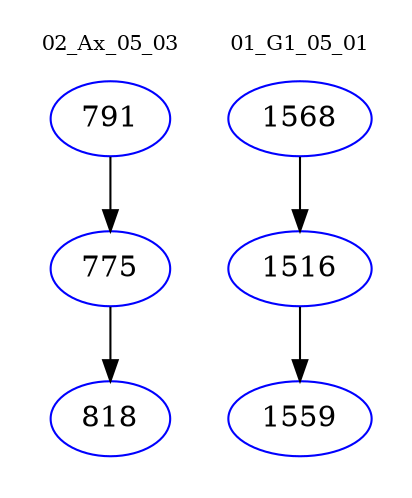digraph{
subgraph cluster_0 {
color = white
label = "02_Ax_05_03";
fontsize=10;
T0_791 [label="791", color="blue"]
T0_791 -> T0_775 [color="black"]
T0_775 [label="775", color="blue"]
T0_775 -> T0_818 [color="black"]
T0_818 [label="818", color="blue"]
}
subgraph cluster_1 {
color = white
label = "01_G1_05_01";
fontsize=10;
T1_1568 [label="1568", color="blue"]
T1_1568 -> T1_1516 [color="black"]
T1_1516 [label="1516", color="blue"]
T1_1516 -> T1_1559 [color="black"]
T1_1559 [label="1559", color="blue"]
}
}
